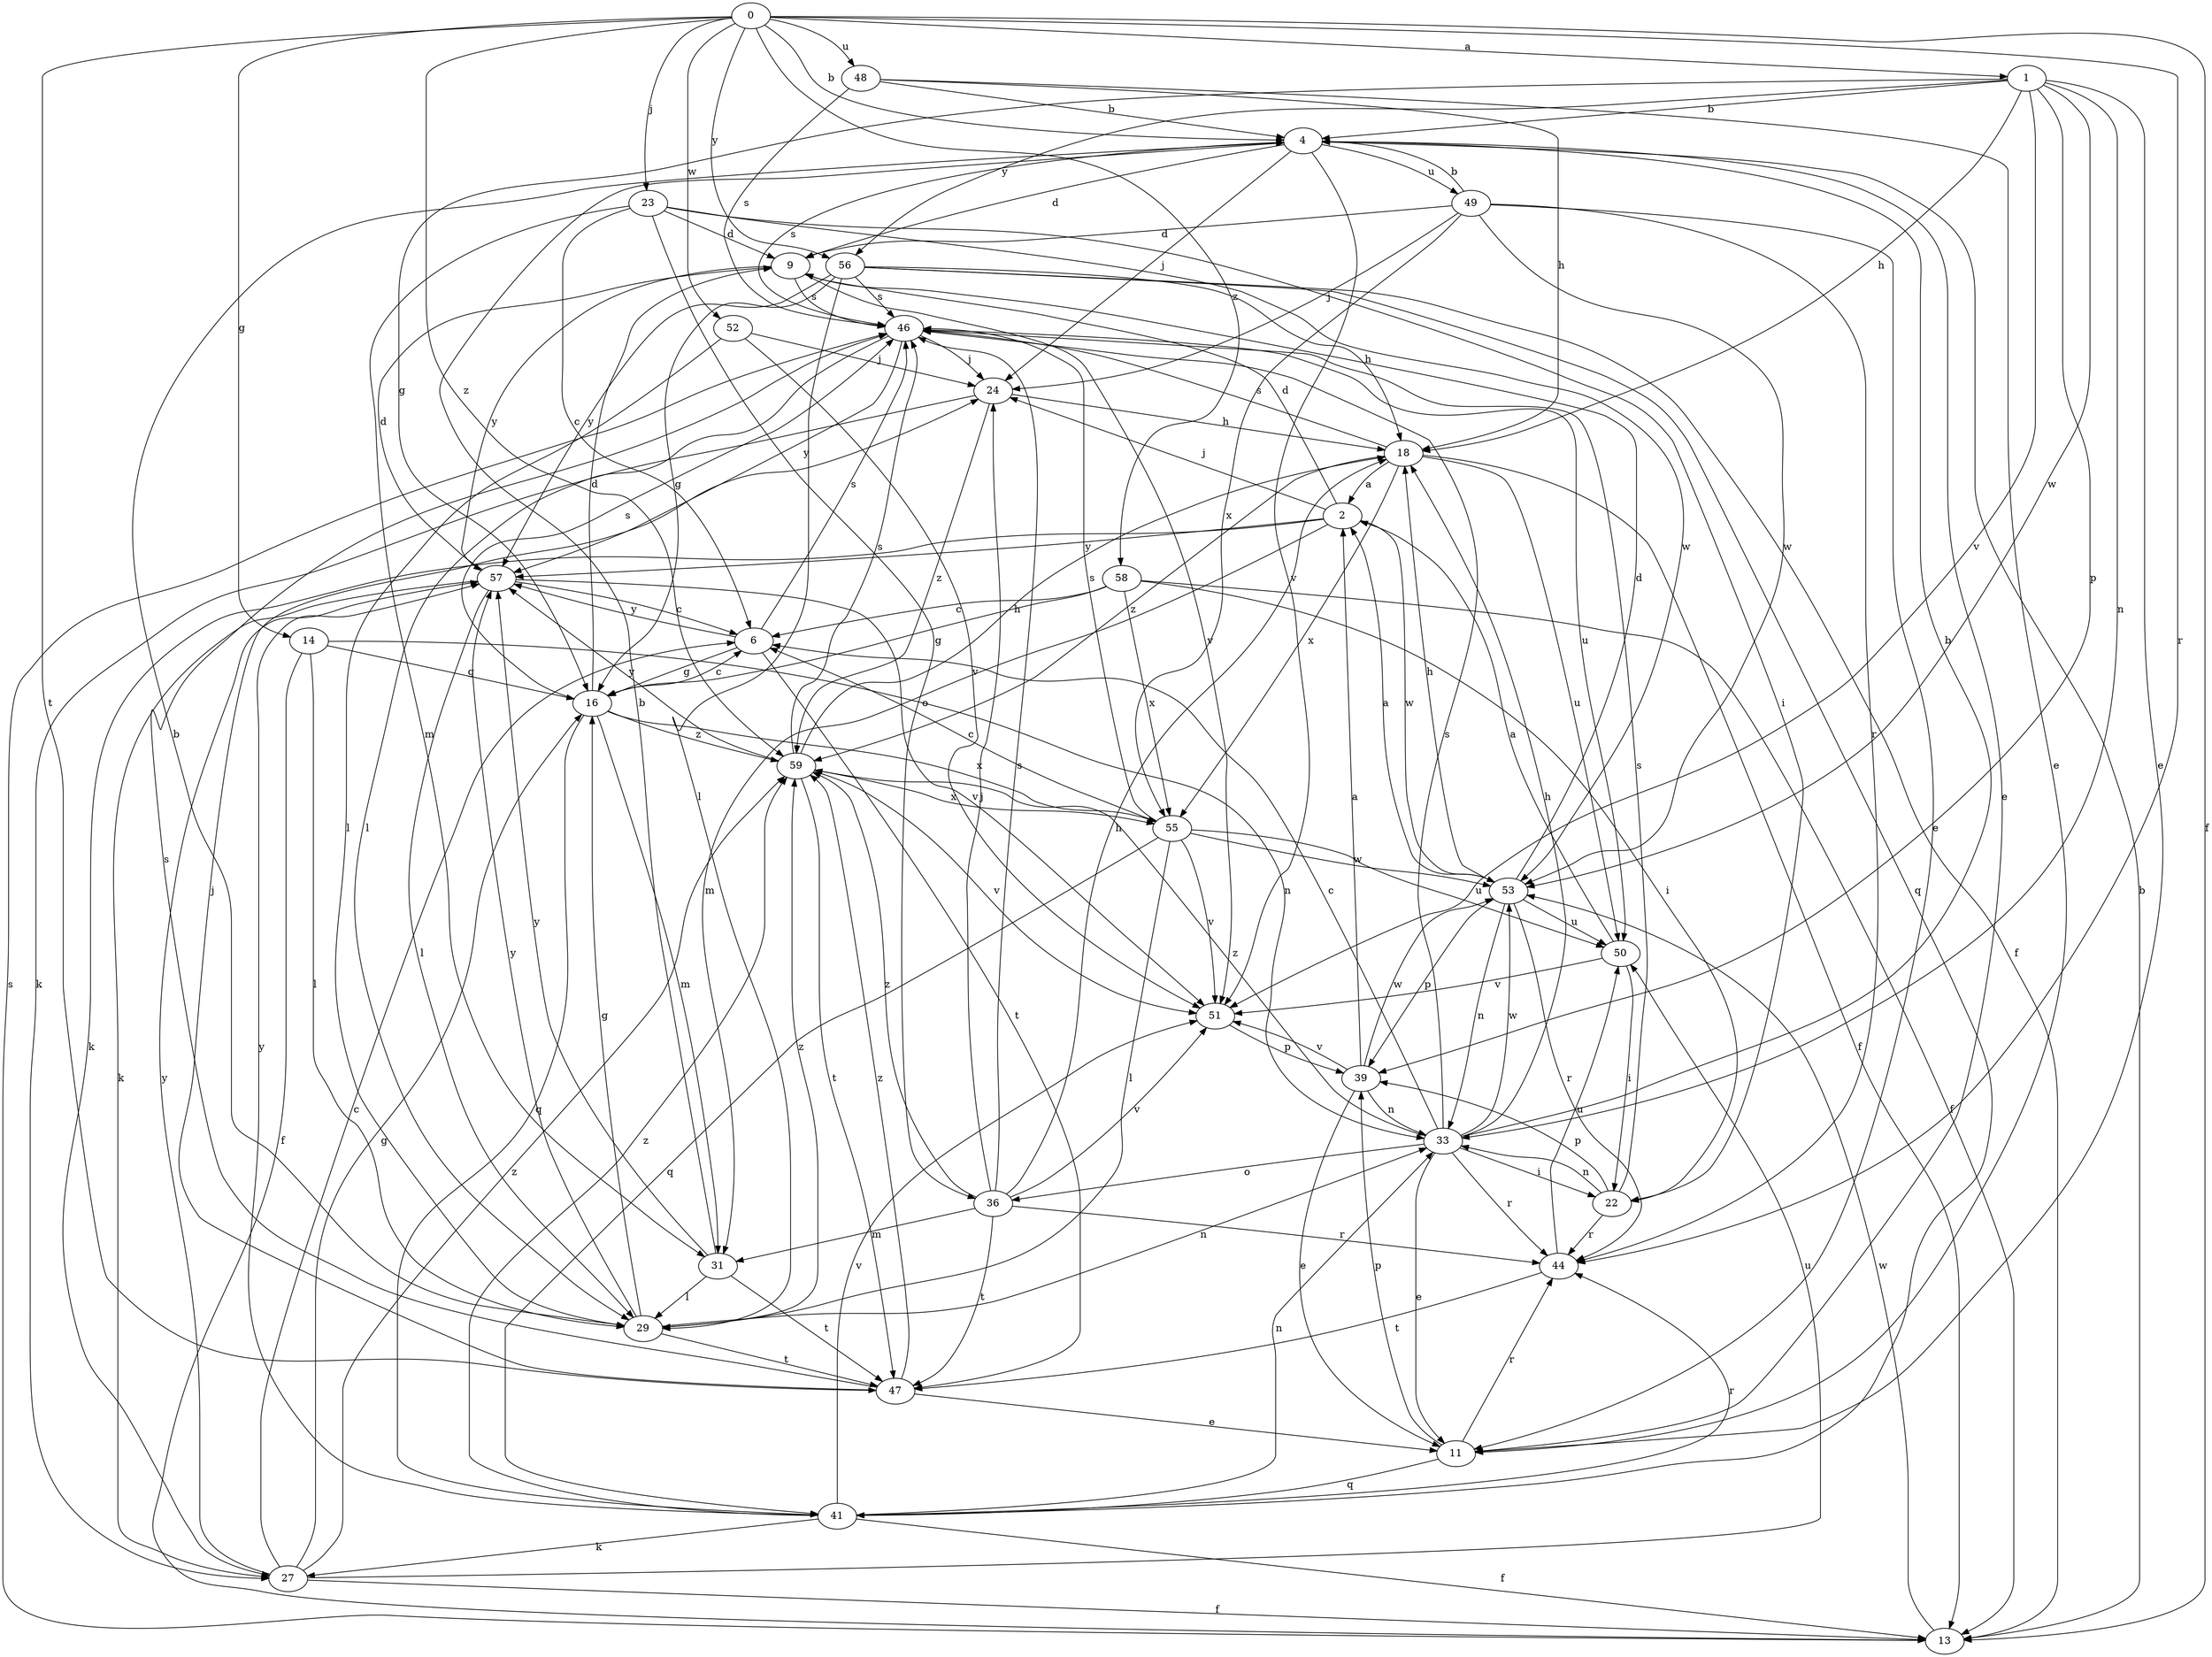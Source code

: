 strict digraph  {
0;
1;
2;
4;
6;
9;
11;
13;
14;
16;
18;
22;
23;
24;
27;
29;
31;
33;
36;
39;
41;
44;
46;
47;
48;
49;
50;
51;
52;
53;
55;
56;
57;
58;
59;
0 -> 1  [label=a];
0 -> 4  [label=b];
0 -> 13  [label=f];
0 -> 14  [label=g];
0 -> 23  [label=j];
0 -> 44  [label=r];
0 -> 47  [label=t];
0 -> 48  [label=u];
0 -> 52  [label=w];
0 -> 56  [label=y];
0 -> 58  [label=z];
0 -> 59  [label=z];
1 -> 4  [label=b];
1 -> 11  [label=e];
1 -> 16  [label=g];
1 -> 18  [label=h];
1 -> 33  [label=n];
1 -> 39  [label=p];
1 -> 51  [label=v];
1 -> 53  [label=w];
1 -> 56  [label=y];
2 -> 9  [label=d];
2 -> 24  [label=j];
2 -> 27  [label=k];
2 -> 31  [label=m];
2 -> 53  [label=w];
2 -> 57  [label=y];
4 -> 9  [label=d];
4 -> 11  [label=e];
4 -> 24  [label=j];
4 -> 46  [label=s];
4 -> 49  [label=u];
4 -> 51  [label=v];
6 -> 16  [label=g];
6 -> 46  [label=s];
6 -> 47  [label=t];
6 -> 57  [label=y];
9 -> 46  [label=s];
9 -> 51  [label=v];
9 -> 57  [label=y];
11 -> 39  [label=p];
11 -> 41  [label=q];
11 -> 44  [label=r];
13 -> 4  [label=b];
13 -> 46  [label=s];
13 -> 53  [label=w];
14 -> 13  [label=f];
14 -> 16  [label=g];
14 -> 29  [label=l];
14 -> 33  [label=n];
16 -> 6  [label=c];
16 -> 9  [label=d];
16 -> 31  [label=m];
16 -> 41  [label=q];
16 -> 46  [label=s];
16 -> 55  [label=x];
16 -> 59  [label=z];
18 -> 2  [label=a];
18 -> 13  [label=f];
18 -> 46  [label=s];
18 -> 50  [label=u];
18 -> 55  [label=x];
18 -> 59  [label=z];
22 -> 33  [label=n];
22 -> 39  [label=p];
22 -> 44  [label=r];
22 -> 46  [label=s];
23 -> 6  [label=c];
23 -> 9  [label=d];
23 -> 22  [label=i];
23 -> 31  [label=m];
23 -> 36  [label=o];
23 -> 53  [label=w];
24 -> 18  [label=h];
24 -> 27  [label=k];
24 -> 59  [label=z];
27 -> 6  [label=c];
27 -> 13  [label=f];
27 -> 16  [label=g];
27 -> 50  [label=u];
27 -> 57  [label=y];
27 -> 59  [label=z];
29 -> 4  [label=b];
29 -> 16  [label=g];
29 -> 33  [label=n];
29 -> 47  [label=t];
29 -> 57  [label=y];
29 -> 59  [label=z];
31 -> 4  [label=b];
31 -> 29  [label=l];
31 -> 47  [label=t];
31 -> 57  [label=y];
33 -> 4  [label=b];
33 -> 6  [label=c];
33 -> 11  [label=e];
33 -> 18  [label=h];
33 -> 22  [label=i];
33 -> 36  [label=o];
33 -> 44  [label=r];
33 -> 46  [label=s];
33 -> 53  [label=w];
33 -> 59  [label=z];
36 -> 18  [label=h];
36 -> 24  [label=j];
36 -> 31  [label=m];
36 -> 44  [label=r];
36 -> 46  [label=s];
36 -> 47  [label=t];
36 -> 51  [label=v];
36 -> 59  [label=z];
39 -> 2  [label=a];
39 -> 11  [label=e];
39 -> 33  [label=n];
39 -> 51  [label=v];
39 -> 53  [label=w];
41 -> 13  [label=f];
41 -> 27  [label=k];
41 -> 33  [label=n];
41 -> 44  [label=r];
41 -> 51  [label=v];
41 -> 57  [label=y];
41 -> 59  [label=z];
44 -> 47  [label=t];
44 -> 50  [label=u];
46 -> 24  [label=j];
46 -> 29  [label=l];
46 -> 50  [label=u];
46 -> 57  [label=y];
47 -> 11  [label=e];
47 -> 24  [label=j];
47 -> 46  [label=s];
47 -> 59  [label=z];
48 -> 4  [label=b];
48 -> 11  [label=e];
48 -> 18  [label=h];
48 -> 46  [label=s];
49 -> 4  [label=b];
49 -> 9  [label=d];
49 -> 11  [label=e];
49 -> 24  [label=j];
49 -> 44  [label=r];
49 -> 53  [label=w];
49 -> 55  [label=x];
50 -> 2  [label=a];
50 -> 22  [label=i];
50 -> 51  [label=v];
51 -> 39  [label=p];
52 -> 24  [label=j];
52 -> 29  [label=l];
52 -> 51  [label=v];
53 -> 2  [label=a];
53 -> 9  [label=d];
53 -> 18  [label=h];
53 -> 33  [label=n];
53 -> 39  [label=p];
53 -> 44  [label=r];
53 -> 50  [label=u];
55 -> 6  [label=c];
55 -> 29  [label=l];
55 -> 41  [label=q];
55 -> 46  [label=s];
55 -> 50  [label=u];
55 -> 51  [label=v];
55 -> 53  [label=w];
56 -> 13  [label=f];
56 -> 16  [label=g];
56 -> 18  [label=h];
56 -> 29  [label=l];
56 -> 41  [label=q];
56 -> 46  [label=s];
56 -> 57  [label=y];
57 -> 6  [label=c];
57 -> 9  [label=d];
57 -> 27  [label=k];
57 -> 29  [label=l];
57 -> 51  [label=v];
58 -> 6  [label=c];
58 -> 13  [label=f];
58 -> 16  [label=g];
58 -> 22  [label=i];
58 -> 55  [label=x];
59 -> 18  [label=h];
59 -> 46  [label=s];
59 -> 47  [label=t];
59 -> 51  [label=v];
59 -> 55  [label=x];
59 -> 57  [label=y];
}
